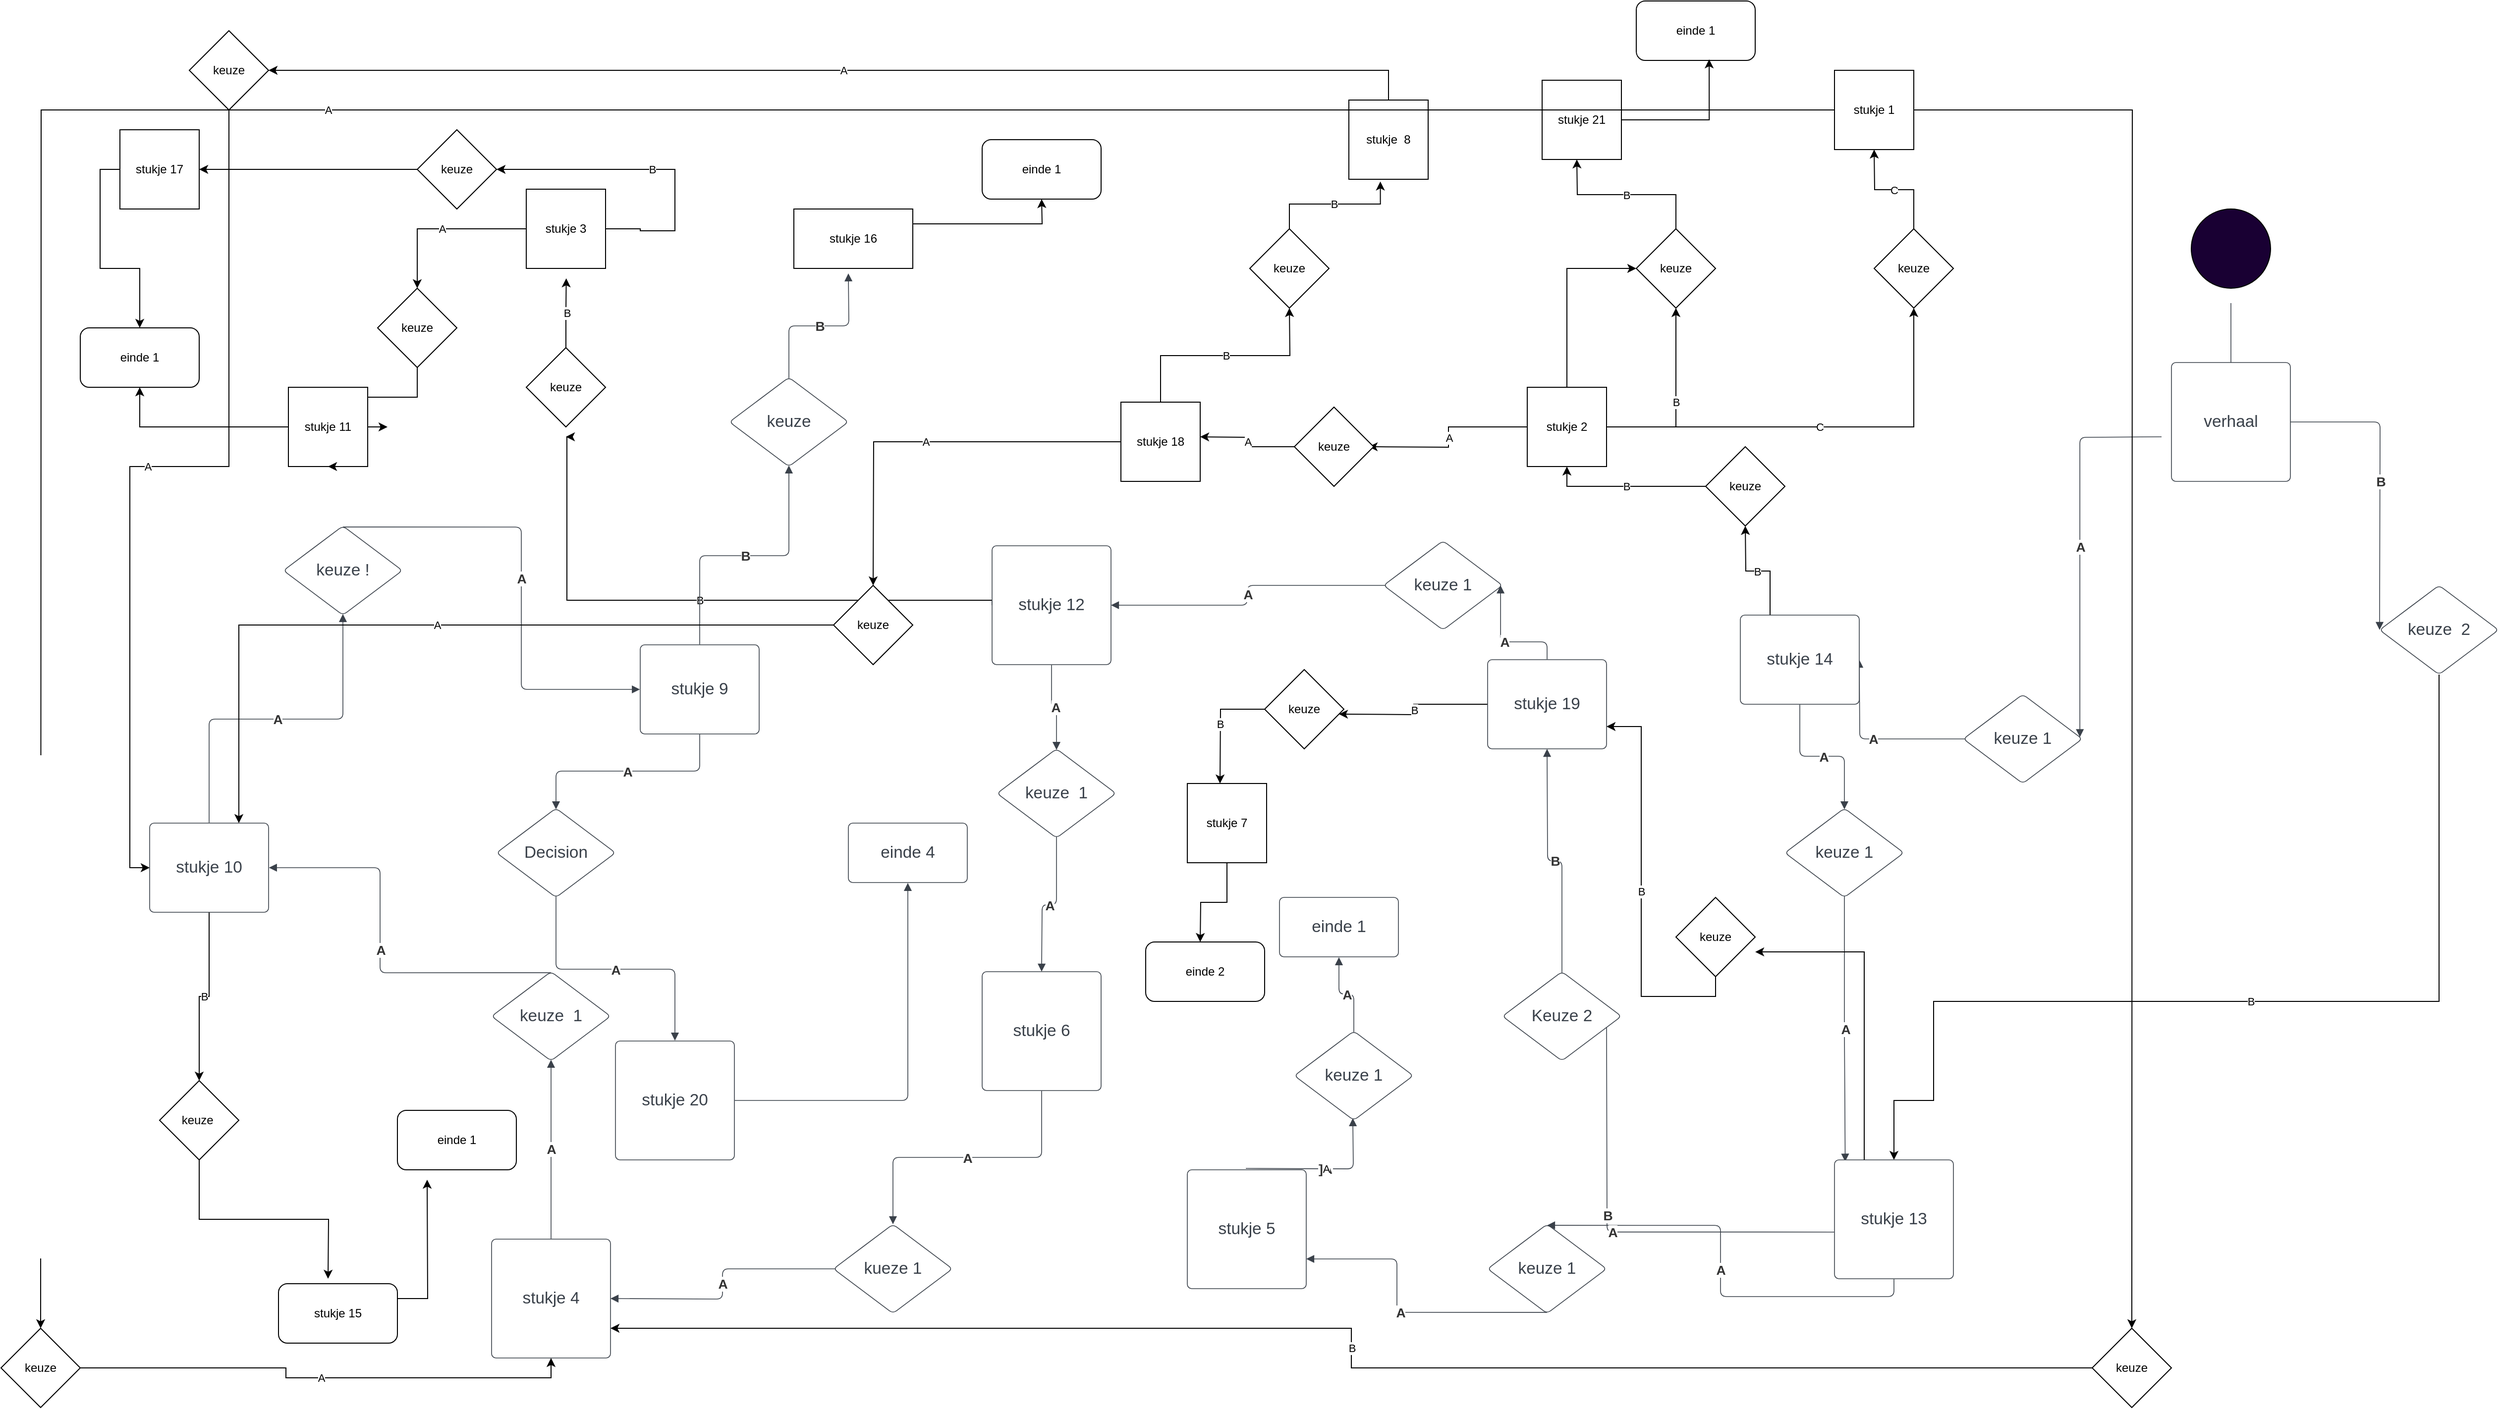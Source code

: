 <mxfile version="22.0.0" type="device">
  <diagram name="Pagina-1" id="ya_7yQ8SjCGvHzolVoW0">
    <mxGraphModel dx="3742" dy="1885" grid="1" gridSize="10" guides="1" tooltips="1" connect="1" arrows="1" fold="1" page="1" pageScale="1" pageWidth="827" pageHeight="1169" math="0" shadow="0">
      <root>
        <mxCell id="0" />
        <mxCell id="1" parent="0" />
        <mxCell id="1xUAOlAyo5ewjbXZ68zH-1" value="" style="html=1;jettySize=18;whiteSpace=wrap;fontSize=13;strokeColor=#3a414a;strokeOpacity=100;strokeWidth=0.8;rounded=1;arcSize=12;edgeStyle=orthogonalEdgeStyle;startArrow=none;endArrow=block;endFill=1;exitX=0.5;exitY=1.003;exitPerimeter=0;lucidId=bcqyl9.iskaO;" edge="1" parent="1">
          <mxGeometry width="100" height="100" relative="1" as="geometry">
            <Array as="points" />
            <mxPoint x="-180" y="-45" as="sourcePoint" />
            <mxPoint x="-180" y="60" as="targetPoint" />
          </mxGeometry>
        </mxCell>
        <mxCell id="1xUAOlAyo5ewjbXZ68zH-2" value="verhaal" style="html=1;overflow=block;blockSpacing=1;whiteSpace=wrap;fontSize=16.7;fontColor=#3a414a;spacing=3.8;strokeColor=#3a414a;strokeOpacity=100;rounded=1;absoluteArcSize=1;arcSize=9;strokeWidth=0.8;lucidId=ocqyJn3F6lCA;" vertex="1" parent="1">
          <mxGeometry x="-240" y="15" width="120" height="120" as="geometry" />
        </mxCell>
        <mxCell id="1xUAOlAyo5ewjbXZ68zH-3" value="keuze 1" style="html=1;overflow=block;blockSpacing=1;whiteSpace=wrap;rhombus;fontSize=16.7;fontColor=#3a414a;spacing=3.8;strokeColor=#3a414a;strokeOpacity=100;rounded=1;absoluteArcSize=1;arcSize=9;strokeWidth=0.8;lucidId=wfqyUvR9I4a2;" vertex="1" parent="1">
          <mxGeometry x="-450" y="350" width="120" height="90" as="geometry" />
        </mxCell>
        <mxCell id="1xUAOlAyo5ewjbXZ68zH-4" value="" style="html=1;jettySize=18;whiteSpace=wrap;fontSize=13;strokeColor=#3a414a;strokeOpacity=100;strokeWidth=0.8;rounded=1;arcSize=12;edgeStyle=orthogonalEdgeStyle;startArrow=none;endArrow=block;endFill=1;entryX=0.98;entryY=0.48;entryPerimeter=0;lucidId=FfqyhGKc23Kv;" edge="1" parent="1" target="1xUAOlAyo5ewjbXZ68zH-3">
          <mxGeometry width="100" height="100" relative="1" as="geometry">
            <Array as="points" />
            <mxPoint x="-250" y="90" as="sourcePoint" />
          </mxGeometry>
        </mxCell>
        <mxCell id="1xUAOlAyo5ewjbXZ68zH-5" value="A" style="text;html=1;resizable=0;labelBackgroundColor=default;align=center;verticalAlign=middle;fontStyle=1;fontColor=#333333;fontSize=13.3;" vertex="1" parent="1xUAOlAyo5ewjbXZ68zH-4">
          <mxGeometry relative="1" as="geometry" />
        </mxCell>
        <mxCell id="1xUAOlAyo5ewjbXZ68zH-6" value="B" style="edgeStyle=orthogonalEdgeStyle;rounded=0;orthogonalLoop=1;jettySize=auto;html=1;exitX=0.5;exitY=1;exitDx=0;exitDy=0;" edge="1" parent="1" source="1xUAOlAyo5ewjbXZ68zH-7" target="1xUAOlAyo5ewjbXZ68zH-19">
          <mxGeometry relative="1" as="geometry">
            <mxPoint x="-550" y="760" as="targetPoint" />
            <Array as="points">
              <mxPoint x="30" y="660" />
              <mxPoint x="-480" y="660" />
              <mxPoint x="-480" y="760" />
              <mxPoint x="-520" y="760" />
            </Array>
          </mxGeometry>
        </mxCell>
        <mxCell id="1xUAOlAyo5ewjbXZ68zH-7" value="keuze  2" style="html=1;overflow=block;blockSpacing=1;whiteSpace=wrap;rhombus;fontSize=16.7;fontColor=#3a414a;spacing=3.8;strokeColor=#3a414a;strokeOpacity=100;rounded=1;absoluteArcSize=1;arcSize=9;strokeWidth=0.8;lucidId=UfqyomYAim_T;" vertex="1" parent="1">
          <mxGeometry x="-30" y="240" width="120" height="90" as="geometry" />
        </mxCell>
        <mxCell id="1xUAOlAyo5ewjbXZ68zH-8" value="" style="html=1;jettySize=18;whiteSpace=wrap;fontSize=13;strokeColor=#3a414a;strokeOpacity=100;strokeWidth=0.8;rounded=1;arcSize=12;edgeStyle=orthogonalEdgeStyle;startArrow=none;endArrow=block;endFill=1;lucidId=dgqySJ0PehNO;exitX=1;exitY=0.5;exitDx=0;exitDy=0;" edge="1" parent="1" source="1xUAOlAyo5ewjbXZ68zH-2">
          <mxGeometry width="100" height="100" relative="1" as="geometry">
            <Array as="points" />
            <mxPoint x="-30" y="285" as="targetPoint" />
            <mxPoint x="-130" y="260" as="sourcePoint" />
          </mxGeometry>
        </mxCell>
        <mxCell id="1xUAOlAyo5ewjbXZ68zH-9" value="B" style="text;html=1;resizable=0;labelBackgroundColor=default;align=center;verticalAlign=middle;fontStyle=1;fontColor=#333333;fontSize=13.3;" vertex="1" parent="1xUAOlAyo5ewjbXZ68zH-8">
          <mxGeometry relative="1" as="geometry" />
        </mxCell>
        <mxCell id="1xUAOlAyo5ewjbXZ68zH-10" value="" style="html=1;jettySize=18;whiteSpace=wrap;fontSize=13;strokeColor=#3a414a;strokeOpacity=100;strokeWidth=0.8;rounded=1;arcSize=12;edgeStyle=orthogonalEdgeStyle;startArrow=none;endArrow=block;endFill=1;exitX=0.016;exitY=0.5;exitPerimeter=0;lucidId=pkqyWZ7zVQ~e;" edge="1" parent="1" source="1xUAOlAyo5ewjbXZ68zH-3">
          <mxGeometry width="100" height="100" relative="1" as="geometry">
            <Array as="points" />
            <mxPoint x="-555" y="315" as="targetPoint" />
          </mxGeometry>
        </mxCell>
        <mxCell id="1xUAOlAyo5ewjbXZ68zH-11" value="A" style="text;html=1;resizable=0;labelBackgroundColor=default;align=center;verticalAlign=middle;fontStyle=1;fontColor=#333333;fontSize=13.3;" vertex="1" parent="1xUAOlAyo5ewjbXZ68zH-10">
          <mxGeometry relative="1" as="geometry" />
        </mxCell>
        <mxCell id="1xUAOlAyo5ewjbXZ68zH-12" value="B" style="edgeStyle=orthogonalEdgeStyle;rounded=0;orthogonalLoop=1;jettySize=auto;html=1;exitX=0.25;exitY=0;exitDx=0;exitDy=0;" edge="1" parent="1" source="1xUAOlAyo5ewjbXZ68zH-13">
          <mxGeometry relative="1" as="geometry">
            <mxPoint x="-670.0" y="180" as="targetPoint" />
          </mxGeometry>
        </mxCell>
        <mxCell id="1xUAOlAyo5ewjbXZ68zH-13" value="stukje 14" style="html=1;overflow=block;blockSpacing=1;whiteSpace=wrap;fontSize=16.7;fontColor=#3a414a;spacing=9;strokeColor=#3a414a;strokeOpacity=100;rounded=1;absoluteArcSize=1;arcSize=9;strokeWidth=0.8;lucidId=Ckqy3rW~1UQE;" vertex="1" parent="1">
          <mxGeometry x="-675" y="270" width="120" height="90" as="geometry" />
        </mxCell>
        <mxCell id="1xUAOlAyo5ewjbXZ68zH-14" value="keuze 1" style="html=1;overflow=block;blockSpacing=1;whiteSpace=wrap;rhombus;fontSize=16.7;fontColor=#3a414a;spacing=3.8;strokeColor=#3a414a;strokeOpacity=100;rounded=1;absoluteArcSize=1;arcSize=9;strokeWidth=0.8;lucidId=5lqymia6d.z_;" vertex="1" parent="1">
          <mxGeometry x="-630" y="465" width="120" height="90" as="geometry" />
        </mxCell>
        <mxCell id="1xUAOlAyo5ewjbXZ68zH-15" value="" style="html=1;jettySize=18;whiteSpace=wrap;fontSize=13;strokeColor=#3a414a;strokeOpacity=100;strokeWidth=0.8;rounded=1;arcSize=12;edgeStyle=orthogonalEdgeStyle;startArrow=none;endArrow=block;endFill=1;exitX=0.5;exitY=1.004;exitPerimeter=0;entryX=0.5;entryY=0.012;entryPerimeter=0;lucidId=6lqyVcsRbHTb;" edge="1" parent="1" source="1xUAOlAyo5ewjbXZ68zH-13" target="1xUAOlAyo5ewjbXZ68zH-14">
          <mxGeometry width="100" height="100" relative="1" as="geometry">
            <Array as="points" />
          </mxGeometry>
        </mxCell>
        <mxCell id="1xUAOlAyo5ewjbXZ68zH-16" value="A" style="text;html=1;resizable=0;labelBackgroundColor=default;align=center;verticalAlign=middle;fontStyle=1;fontColor=#333333;fontSize=13.3;" vertex="1" parent="1xUAOlAyo5ewjbXZ68zH-15">
          <mxGeometry relative="1" as="geometry" />
        </mxCell>
        <mxCell id="1xUAOlAyo5ewjbXZ68zH-17" value="" style="html=1;jettySize=18;whiteSpace=wrap;fontSize=13;strokeColor=#3a414a;strokeOpacity=100;strokeWidth=0.8;rounded=1;arcSize=12;edgeStyle=orthogonalEdgeStyle;startArrow=none;endArrow=block;endFill=1;exitX=0.5;exitY=0.988;exitPerimeter=0;lucidId=soqy4SVCS9FR;entryX=0.09;entryY=0.015;entryDx=0;entryDy=0;entryPerimeter=0;" edge="1" parent="1" source="1xUAOlAyo5ewjbXZ68zH-14" target="1xUAOlAyo5ewjbXZ68zH-19">
          <mxGeometry width="100" height="100" relative="1" as="geometry">
            <Array as="points" />
            <mxPoint x="-615" y="690" as="targetPoint" />
          </mxGeometry>
        </mxCell>
        <mxCell id="1xUAOlAyo5ewjbXZ68zH-18" value="A" style="text;html=1;resizable=0;labelBackgroundColor=default;align=center;verticalAlign=middle;fontStyle=1;fontColor=#333333;fontSize=13.3;" vertex="1" parent="1xUAOlAyo5ewjbXZ68zH-17">
          <mxGeometry relative="1" as="geometry" />
        </mxCell>
        <mxCell id="1xUAOlAyo5ewjbXZ68zH-19" value="stukje 13" style="html=1;overflow=block;blockSpacing=1;whiteSpace=wrap;fontSize=16.7;fontColor=#3a414a;spacing=3.8;strokeColor=#3a414a;strokeOpacity=100;rounded=1;absoluteArcSize=1;arcSize=9;strokeWidth=0.8;lucidId=0oqyETSbx66t;" vertex="1" parent="1">
          <mxGeometry x="-580" y="820" width="120" height="120" as="geometry" />
        </mxCell>
        <mxCell id="1xUAOlAyo5ewjbXZ68zH-20" value="keuze 1" style="html=1;overflow=block;blockSpacing=1;whiteSpace=wrap;rhombus;fontSize=16.7;fontColor=#3a414a;spacing=3.8;strokeColor=#3a414a;strokeOpacity=100;rounded=1;absoluteArcSize=1;arcSize=9;strokeWidth=0.8;lucidId=0pqyEdv_2nvN;" vertex="1" parent="1">
          <mxGeometry x="-930" y="885" width="120" height="90" as="geometry" />
        </mxCell>
        <mxCell id="1xUAOlAyo5ewjbXZ68zH-21" value="" style="html=1;jettySize=18;whiteSpace=wrap;fontSize=13;strokeColor=#3a414a;strokeOpacity=100;strokeWidth=0.8;rounded=1;arcSize=12;edgeStyle=orthogonalEdgeStyle;startArrow=none;endArrow=block;endFill=1;exitX=0.5;exitY=1.003;exitPerimeter=0;entryX=0.5;entryY=0.012;entryPerimeter=0;lucidId=7pqynfVprfXK;" edge="1" parent="1" source="1xUAOlAyo5ewjbXZ68zH-19" target="1xUAOlAyo5ewjbXZ68zH-20">
          <mxGeometry width="100" height="100" relative="1" as="geometry">
            <Array as="points" />
          </mxGeometry>
        </mxCell>
        <mxCell id="1xUAOlAyo5ewjbXZ68zH-22" value="A" style="text;html=1;resizable=0;labelBackgroundColor=default;align=center;verticalAlign=middle;fontStyle=1;fontColor=#333333;fontSize=13.3;" vertex="1" parent="1xUAOlAyo5ewjbXZ68zH-21">
          <mxGeometry relative="1" as="geometry" />
        </mxCell>
        <mxCell id="1xUAOlAyo5ewjbXZ68zH-23" value="" style="html=1;jettySize=18;whiteSpace=wrap;fontSize=13;strokeColor=#3a414a;strokeOpacity=100;strokeWidth=0.8;rounded=1;arcSize=12;edgeStyle=orthogonalEdgeStyle;startArrow=none;endArrow=block;endFill=1;exitX=0.5;exitY=0.988;exitPerimeter=0;lucidId=nqqyiSgQH3hL;entryX=1;entryY=0.75;entryDx=0;entryDy=0;" edge="1" parent="1" source="1xUAOlAyo5ewjbXZ68zH-20" target="1xUAOlAyo5ewjbXZ68zH-25">
          <mxGeometry width="100" height="100" relative="1" as="geometry">
            <Array as="points" />
            <mxPoint x="-1035" y="930" as="targetPoint" />
          </mxGeometry>
        </mxCell>
        <mxCell id="1xUAOlAyo5ewjbXZ68zH-24" value="A" style="text;html=1;resizable=0;labelBackgroundColor=default;align=center;verticalAlign=middle;fontStyle=1;fontColor=#333333;fontSize=13.3;" vertex="1" parent="1xUAOlAyo5ewjbXZ68zH-23">
          <mxGeometry relative="1" as="geometry" />
        </mxCell>
        <mxCell id="1xUAOlAyo5ewjbXZ68zH-25" value="stukje 5" style="html=1;overflow=block;blockSpacing=1;whiteSpace=wrap;fontSize=16.7;fontColor=#3a414a;spacing=3.8;strokeColor=#3a414a;strokeOpacity=100;rounded=1;absoluteArcSize=1;arcSize=9;strokeWidth=0.8;lucidId=Cqqyslm6881Q;" vertex="1" parent="1">
          <mxGeometry x="-1233" y="830" width="120" height="120" as="geometry" />
        </mxCell>
        <mxCell id="1xUAOlAyo5ewjbXZ68zH-26" value="" style="html=1;jettySize=18;whiteSpace=wrap;fontSize=13;strokeColor=#3a414a;strokeOpacity=100;strokeWidth=0.8;rounded=1;arcSize=12;edgeStyle=orthogonalEdgeStyle;startArrow=none;endArrow=block;endFill=1;exitX=0.5;exitY=-0.003;exitPerimeter=0;entryX=0.5;entryY=0.988;entryPerimeter=0;lucidId=5tqyItx.HgEx;" edge="1" parent="1">
          <mxGeometry width="100" height="100" relative="1" as="geometry">
            <Array as="points" />
            <mxPoint x="-1174.0" y="828.64" as="sourcePoint" />
            <mxPoint x="-1066.0" y="777.92" as="targetPoint" />
          </mxGeometry>
        </mxCell>
        <mxCell id="1xUAOlAyo5ewjbXZ68zH-27" value="]A" style="text;html=1;resizable=0;labelBackgroundColor=default;align=center;verticalAlign=middle;fontStyle=1;fontColor=#333333;fontSize=13.3;" vertex="1" parent="1xUAOlAyo5ewjbXZ68zH-26">
          <mxGeometry relative="1" as="geometry" />
        </mxCell>
        <mxCell id="1xUAOlAyo5ewjbXZ68zH-151" value="A" style="edgeLabel;html=1;align=center;verticalAlign=middle;resizable=0;points=[];" vertex="1" connectable="0" parent="1xUAOlAyo5ewjbXZ68zH-26">
          <mxGeometry x="0.012" relative="1" as="geometry">
            <mxPoint as="offset" />
          </mxGeometry>
        </mxCell>
        <mxCell id="1xUAOlAyo5ewjbXZ68zH-28" value="keuze 1" style="html=1;overflow=block;blockSpacing=1;whiteSpace=wrap;rhombus;fontSize=16.7;fontColor=#3a414a;spacing=3.8;strokeColor=#3a414a;strokeOpacity=100;rounded=1;absoluteArcSize=1;arcSize=9;strokeWidth=0.8;lucidId=9tqyd1ooxZhh;" vertex="1" parent="1">
          <mxGeometry x="-1125" y="690" width="120" height="90" as="geometry" />
        </mxCell>
        <mxCell id="1xUAOlAyo5ewjbXZ68zH-29" value="" style="html=1;jettySize=18;whiteSpace=wrap;fontSize=13;strokeColor=#3a414a;strokeOpacity=100;strokeWidth=0.8;rounded=1;arcSize=12;edgeStyle=orthogonalEdgeStyle;startArrow=none;endArrow=block;endFill=1;exitX=0.5;exitY=0.012;exitPerimeter=0;entryX=0.5;entryY=1.006;entryPerimeter=0;lucidId=euqyrG8swBj_;" edge="1" parent="1" source="1xUAOlAyo5ewjbXZ68zH-28" target="1xUAOlAyo5ewjbXZ68zH-31">
          <mxGeometry width="100" height="100" relative="1" as="geometry">
            <Array as="points" />
          </mxGeometry>
        </mxCell>
        <mxCell id="1xUAOlAyo5ewjbXZ68zH-30" value="A" style="text;html=1;resizable=0;labelBackgroundColor=default;align=center;verticalAlign=middle;fontStyle=1;fontColor=#333333;fontSize=13.3;" vertex="1" parent="1xUAOlAyo5ewjbXZ68zH-29">
          <mxGeometry relative="1" as="geometry" />
        </mxCell>
        <mxCell id="1xUAOlAyo5ewjbXZ68zH-31" value="einde 1" style="html=1;overflow=block;blockSpacing=1;whiteSpace=wrap;fontSize=16.7;fontColor=#3a414a;spacing=3.8;strokeColor=#3a414a;strokeOpacity=100;rounded=1;absoluteArcSize=1;arcSize=9;strokeWidth=0.8;lucidId=4uqyJua_Th5p;" vertex="1" parent="1">
          <mxGeometry x="-1140" y="555" width="120" height="60" as="geometry" />
        </mxCell>
        <mxCell id="1xUAOlAyo5ewjbXZ68zH-32" value="" style="html=1;jettySize=18;whiteSpace=wrap;fontSize=13;strokeColor=#3a414a;strokeOpacity=100;strokeWidth=0.8;rounded=1;arcSize=12;edgeStyle=orthogonalEdgeStyle;startArrow=none;endArrow=block;endFill=1;exitX=-0.003;exitY=0.607;exitPerimeter=0;lucidId=mxqyjFNfmNjj;" edge="1" parent="1" source="1xUAOlAyo5ewjbXZ68zH-19">
          <mxGeometry width="100" height="100" relative="1" as="geometry">
            <Array as="points" />
            <mxPoint x="-810" y="675" as="targetPoint" />
          </mxGeometry>
        </mxCell>
        <mxCell id="1xUAOlAyo5ewjbXZ68zH-33" value="A" style="text;html=1;resizable=0;labelBackgroundColor=default;align=center;verticalAlign=middle;fontStyle=1;fontColor=#333333;fontSize=13.3;" vertex="1" parent="1xUAOlAyo5ewjbXZ68zH-32">
          <mxGeometry relative="1" as="geometry" />
        </mxCell>
        <mxCell id="1xUAOlAyo5ewjbXZ68zH-34" value="B" style="text;html=1;resizable=0;labelBackgroundColor=default;align=center;verticalAlign=middle;fontStyle=1;fontColor=#333333;fontSize=13.3;" vertex="1" parent="1xUAOlAyo5ewjbXZ68zH-32">
          <mxGeometry x="0.104" relative="1" as="geometry" />
        </mxCell>
        <mxCell id="1xUAOlAyo5ewjbXZ68zH-35" value="Keuze 2" style="html=1;overflow=block;blockSpacing=1;whiteSpace=wrap;rhombus;fontSize=16.7;fontColor=#3a414a;spacing=3.8;strokeColor=#3a414a;strokeOpacity=100;rounded=1;absoluteArcSize=1;arcSize=9;strokeWidth=0.8;lucidId=FxqyI7HjvTtv;" vertex="1" parent="1">
          <mxGeometry x="-915" y="630" width="120" height="90" as="geometry" />
        </mxCell>
        <mxCell id="1xUAOlAyo5ewjbXZ68zH-36" value="" style="html=1;jettySize=18;whiteSpace=wrap;fontSize=13;strokeColor=#3a414a;strokeOpacity=100;strokeWidth=0.8;rounded=1;arcSize=12;edgeStyle=orthogonalEdgeStyle;startArrow=none;endArrow=block;endFill=1;exitX=0.5;exitY=0.012;exitPerimeter=0;lucidId=gyqyC9jV8Bsv;" edge="1" parent="1" source="1xUAOlAyo5ewjbXZ68zH-35">
          <mxGeometry width="100" height="100" relative="1" as="geometry">
            <Array as="points" />
            <mxPoint x="-870" y="405" as="targetPoint" />
          </mxGeometry>
        </mxCell>
        <mxCell id="1xUAOlAyo5ewjbXZ68zH-37" value="B" style="text;html=1;resizable=0;labelBackgroundColor=default;align=center;verticalAlign=middle;fontStyle=1;fontColor=#333333;fontSize=13.3;" vertex="1" parent="1xUAOlAyo5ewjbXZ68zH-36">
          <mxGeometry relative="1" as="geometry" />
        </mxCell>
        <mxCell id="1xUAOlAyo5ewjbXZ68zH-38" value="B" style="edgeStyle=orthogonalEdgeStyle;rounded=0;orthogonalLoop=1;jettySize=auto;html=1;exitX=0;exitY=0.5;exitDx=0;exitDy=0;" edge="1" parent="1" source="1xUAOlAyo5ewjbXZ68zH-39">
          <mxGeometry relative="1" as="geometry">
            <mxPoint x="-1080" y="370" as="targetPoint" />
          </mxGeometry>
        </mxCell>
        <mxCell id="1xUAOlAyo5ewjbXZ68zH-39" value="stukje 19" style="html=1;overflow=block;blockSpacing=1;whiteSpace=wrap;fontSize=16.7;fontColor=#3a414a;spacing=9;strokeColor=#3a414a;strokeOpacity=100;rounded=1;absoluteArcSize=1;arcSize=9;strokeWidth=0.8;lucidId=xyqyg3dVfAH8;" vertex="1" parent="1">
          <mxGeometry x="-930" y="315" width="120" height="90" as="geometry" />
        </mxCell>
        <mxCell id="1xUAOlAyo5ewjbXZ68zH-40" value="keuze 1" style="html=1;overflow=block;blockSpacing=1;whiteSpace=wrap;rhombus;fontSize=16.7;fontColor=#3a414a;spacing=3.8;strokeColor=#3a414a;strokeOpacity=100;rounded=1;absoluteArcSize=1;arcSize=9;strokeWidth=0.8;lucidId=MBqylbGdLxjv;" vertex="1" parent="1">
          <mxGeometry x="-1035" y="195" width="120" height="90" as="geometry" />
        </mxCell>
        <mxCell id="1xUAOlAyo5ewjbXZ68zH-41" value="" style="html=1;jettySize=18;whiteSpace=wrap;fontSize=13;strokeColor=#3a414a;strokeOpacity=100;strokeWidth=0.8;rounded=1;arcSize=12;edgeStyle=orthogonalEdgeStyle;startArrow=none;endArrow=block;endFill=1;exitX=0.5;exitY=-0.004;exitPerimeter=0;entryX=0.984;entryY=0.5;entryPerimeter=0;lucidId=bCqygFlmyzkE;" edge="1" parent="1" source="1xUAOlAyo5ewjbXZ68zH-39" target="1xUAOlAyo5ewjbXZ68zH-40">
          <mxGeometry width="100" height="100" relative="1" as="geometry">
            <Array as="points" />
          </mxGeometry>
        </mxCell>
        <mxCell id="1xUAOlAyo5ewjbXZ68zH-42" value="A" style="text;html=1;resizable=0;labelBackgroundColor=default;align=center;verticalAlign=middle;fontStyle=1;fontColor=#333333;fontSize=13.3;" vertex="1" parent="1xUAOlAyo5ewjbXZ68zH-41">
          <mxGeometry relative="1" as="geometry" />
        </mxCell>
        <mxCell id="1xUAOlAyo5ewjbXZ68zH-43" value="" style="html=1;jettySize=18;whiteSpace=wrap;fontSize=13;strokeColor=#3a414a;strokeOpacity=100;strokeWidth=0.8;rounded=1;arcSize=12;edgeStyle=orthogonalEdgeStyle;startArrow=none;endArrow=block;endFill=1;exitX=0.016;exitY=0.5;exitPerimeter=0;lucidId=uCqymw~wRHAT;" edge="1" parent="1" source="1xUAOlAyo5ewjbXZ68zH-40" target="1xUAOlAyo5ewjbXZ68zH-46">
          <mxGeometry width="100" height="100" relative="1" as="geometry">
            <Array as="points" />
            <mxPoint x="-1260" y="255" as="targetPoint" />
          </mxGeometry>
        </mxCell>
        <mxCell id="1xUAOlAyo5ewjbXZ68zH-44" value="A" style="text;html=1;resizable=0;labelBackgroundColor=default;align=center;verticalAlign=middle;fontStyle=1;fontColor=#333333;fontSize=13.3;" vertex="1" parent="1xUAOlAyo5ewjbXZ68zH-43">
          <mxGeometry relative="1" as="geometry" />
        </mxCell>
        <mxCell id="1xUAOlAyo5ewjbXZ68zH-45" value="B" style="edgeStyle=orthogonalEdgeStyle;rounded=0;orthogonalLoop=1;jettySize=auto;html=1;exitX=0;exitY=0.5;exitDx=0;exitDy=0;" edge="1" parent="1" source="1xUAOlAyo5ewjbXZ68zH-46">
          <mxGeometry relative="1" as="geometry">
            <mxPoint x="-1860" y="90" as="targetPoint" />
            <Array as="points">
              <mxPoint x="-1859" y="255" />
              <mxPoint x="-1859" y="90" />
            </Array>
          </mxGeometry>
        </mxCell>
        <mxCell id="1xUAOlAyo5ewjbXZ68zH-46" value="stukje 12" style="html=1;overflow=block;blockSpacing=1;whiteSpace=wrap;fontSize=16.7;fontColor=#3a414a;spacing=3.8;strokeColor=#3a414a;strokeOpacity=100;rounded=1;absoluteArcSize=1;arcSize=9;strokeWidth=0.8;lucidId=ECqyvHGnhoqI;" vertex="1" parent="1">
          <mxGeometry x="-1430" y="200" width="120" height="120" as="geometry" />
        </mxCell>
        <mxCell id="1xUAOlAyo5ewjbXZ68zH-47" value="" style="html=1;jettySize=18;whiteSpace=wrap;fontSize=13;strokeColor=#3a414a;strokeOpacity=100;strokeWidth=0.8;rounded=1;arcSize=12;edgeStyle=orthogonalEdgeStyle;startArrow=none;endArrow=block;endFill=1;exitX=0.5;exitY=1.003;exitPerimeter=0;entryX=0.5;entryY=0.012;entryPerimeter=0;lucidId=KGqyDadXHcoP;" edge="1" parent="1" source="1xUAOlAyo5ewjbXZ68zH-46" target="1xUAOlAyo5ewjbXZ68zH-49">
          <mxGeometry width="100" height="100" relative="1" as="geometry">
            <Array as="points" />
          </mxGeometry>
        </mxCell>
        <mxCell id="1xUAOlAyo5ewjbXZ68zH-48" value="A" style="text;html=1;resizable=0;labelBackgroundColor=default;align=center;verticalAlign=middle;fontStyle=1;fontColor=#333333;fontSize=13.3;" vertex="1" parent="1xUAOlAyo5ewjbXZ68zH-47">
          <mxGeometry relative="1" as="geometry" />
        </mxCell>
        <mxCell id="1xUAOlAyo5ewjbXZ68zH-49" value="keuze  1" style="html=1;overflow=block;blockSpacing=1;whiteSpace=wrap;rhombus;fontSize=16.7;fontColor=#3a414a;spacing=3.8;strokeColor=#3a414a;strokeOpacity=100;rounded=1;absoluteArcSize=1;arcSize=9;strokeWidth=0.8;lucidId=1Hqyy9vB2rcx;" vertex="1" parent="1">
          <mxGeometry x="-1425" y="405" width="120" height="90" as="geometry" />
        </mxCell>
        <mxCell id="1xUAOlAyo5ewjbXZ68zH-50" value="" style="html=1;jettySize=18;whiteSpace=wrap;fontSize=13;strokeColor=#3a414a;strokeOpacity=100;strokeWidth=0.8;rounded=1;arcSize=12;edgeStyle=orthogonalEdgeStyle;startArrow=none;endArrow=block;endFill=1;exitX=0.5;exitY=0.988;exitPerimeter=0;lucidId=zJqylb.fU.H8;" edge="1" parent="1" source="1xUAOlAyo5ewjbXZ68zH-49">
          <mxGeometry width="100" height="100" relative="1" as="geometry">
            <Array as="points" />
            <mxPoint x="-1380" y="630" as="targetPoint" />
          </mxGeometry>
        </mxCell>
        <mxCell id="1xUAOlAyo5ewjbXZ68zH-51" value="A" style="text;html=1;resizable=0;labelBackgroundColor=default;align=center;verticalAlign=middle;fontStyle=1;fontColor=#333333;fontSize=13.3;" vertex="1" parent="1xUAOlAyo5ewjbXZ68zH-50">
          <mxGeometry relative="1" as="geometry" />
        </mxCell>
        <mxCell id="1xUAOlAyo5ewjbXZ68zH-52" value="stukje 6" style="html=1;overflow=block;blockSpacing=1;whiteSpace=wrap;fontSize=16.7;fontColor=#3a414a;spacing=3.8;strokeColor=#3a414a;strokeOpacity=100;rounded=1;absoluteArcSize=1;arcSize=9;strokeWidth=0.8;lucidId=RJqydYj2x6m_;" vertex="1" parent="1">
          <mxGeometry x="-1440" y="630" width="120" height="120" as="geometry" />
        </mxCell>
        <mxCell id="1xUAOlAyo5ewjbXZ68zH-53" value="" style="html=1;jettySize=18;whiteSpace=wrap;fontSize=13;strokeColor=#3a414a;strokeOpacity=100;strokeWidth=0.8;rounded=1;arcSize=12;edgeStyle=orthogonalEdgeStyle;startArrow=none;endArrow=block;endFill=1;exitX=0.5;exitY=1.003;exitPerimeter=0;lucidId=vLqywnhsMXsI;entryX=0.5;entryY=0;entryDx=0;entryDy=0;" edge="1" parent="1" source="1xUAOlAyo5ewjbXZ68zH-52" target="1xUAOlAyo5ewjbXZ68zH-55">
          <mxGeometry width="100" height="100" relative="1" as="geometry">
            <Array as="points" />
            <mxPoint x="-1560" y="900" as="targetPoint" />
          </mxGeometry>
        </mxCell>
        <mxCell id="1xUAOlAyo5ewjbXZ68zH-54" value="A" style="text;html=1;resizable=0;labelBackgroundColor=default;align=center;verticalAlign=middle;fontStyle=1;fontColor=#333333;fontSize=13.3;" vertex="1" parent="1xUAOlAyo5ewjbXZ68zH-53">
          <mxGeometry relative="1" as="geometry" />
        </mxCell>
        <mxCell id="1xUAOlAyo5ewjbXZ68zH-55" value="kueze 1" style="html=1;overflow=block;blockSpacing=1;whiteSpace=wrap;rhombus;fontSize=16.7;fontColor=#3a414a;spacing=3.8;strokeColor=#3a414a;strokeOpacity=100;rounded=1;absoluteArcSize=1;arcSize=9;strokeWidth=0.8;lucidId=yMqyBDyF7gK0;" vertex="1" parent="1">
          <mxGeometry x="-1590" y="885" width="120" height="90" as="geometry" />
        </mxCell>
        <mxCell id="1xUAOlAyo5ewjbXZ68zH-56" value="" style="html=1;jettySize=18;whiteSpace=wrap;fontSize=13.3;fontColor=#333333;fontStyle=1;strokeColor=#3a414a;strokeOpacity=100;strokeWidth=0.8;rounded=1;arcSize=12;edgeStyle=orthogonalEdgeStyle;startArrow=none;endArrow=block;endFill=1;exitX=0.016;exitY=0.5;exitPerimeter=0;lucidId=UMqyfaUuqy1s;" edge="1" parent="1" source="1xUAOlAyo5ewjbXZ68zH-55">
          <mxGeometry width="100" height="100" relative="1" as="geometry">
            <Array as="points" />
            <mxPoint x="-1815" y="960" as="targetPoint" />
          </mxGeometry>
        </mxCell>
        <mxCell id="1xUAOlAyo5ewjbXZ68zH-57" value="A" style="text;html=1;resizable=0;labelBackgroundColor=default;align=center;verticalAlign=middle;fontStyle=1;fontColor=#333333;fontSize=13.3;" vertex="1" parent="1xUAOlAyo5ewjbXZ68zH-56">
          <mxGeometry relative="1" as="geometry" />
        </mxCell>
        <mxCell id="1xUAOlAyo5ewjbXZ68zH-58" value="stukje 4" style="html=1;overflow=block;blockSpacing=1;whiteSpace=wrap;fontSize=16.7;fontColor=#3a414a;spacing=3.8;strokeColor=#3a414a;strokeOpacity=100;rounded=1;absoluteArcSize=1;arcSize=9;strokeWidth=0.8;lucidId=oNqy2Hlrc5KD;" vertex="1" parent="1">
          <mxGeometry x="-1935" y="900" width="120" height="120" as="geometry" />
        </mxCell>
        <mxCell id="1xUAOlAyo5ewjbXZ68zH-59" value="" style="html=1;jettySize=18;whiteSpace=wrap;fontSize=13;strokeColor=#3a414a;strokeOpacity=100;strokeWidth=0.8;rounded=1;arcSize=12;edgeStyle=orthogonalEdgeStyle;startArrow=none;endArrow=block;endFill=1;exitX=0.5;exitY=-0.003;exitPerimeter=0;entryX=0.5;entryY=0.988;entryPerimeter=0;lucidId=ISqyaTMn~58A;" edge="1" parent="1" source="1xUAOlAyo5ewjbXZ68zH-58" target="1xUAOlAyo5ewjbXZ68zH-61">
          <mxGeometry width="100" height="100" relative="1" as="geometry">
            <Array as="points" />
          </mxGeometry>
        </mxCell>
        <mxCell id="1xUAOlAyo5ewjbXZ68zH-60" value="A" style="text;html=1;resizable=0;labelBackgroundColor=default;align=center;verticalAlign=middle;fontStyle=1;fontColor=#333333;fontSize=13.3;" vertex="1" parent="1xUAOlAyo5ewjbXZ68zH-59">
          <mxGeometry relative="1" as="geometry" />
        </mxCell>
        <mxCell id="1xUAOlAyo5ewjbXZ68zH-61" value="keuze  1" style="html=1;overflow=block;blockSpacing=1;whiteSpace=wrap;rhombus;fontSize=16.7;fontColor=#3a414a;spacing=3.8;strokeColor=#3a414a;strokeOpacity=100;rounded=1;absoluteArcSize=1;arcSize=9;strokeWidth=0.8;lucidId=WSqyultQLF~w;" vertex="1" parent="1">
          <mxGeometry x="-1935" y="630" width="120" height="90" as="geometry" />
        </mxCell>
        <mxCell id="1xUAOlAyo5ewjbXZ68zH-62" value="B" style="edgeStyle=orthogonalEdgeStyle;rounded=0;orthogonalLoop=1;jettySize=auto;html=1;exitX=0.5;exitY=1;exitDx=0;exitDy=0;entryX=0.5;entryY=0;entryDx=0;entryDy=0;" edge="1" parent="1" source="1xUAOlAyo5ewjbXZ68zH-63" target="1xUAOlAyo5ewjbXZ68zH-90">
          <mxGeometry relative="1" as="geometry">
            <mxPoint x="-2110" y="760" as="targetPoint" />
          </mxGeometry>
        </mxCell>
        <mxCell id="1xUAOlAyo5ewjbXZ68zH-63" value="stukje 10" style="html=1;overflow=block;blockSpacing=1;whiteSpace=wrap;fontSize=16.7;fontColor=#3a414a;spacing=9;strokeColor=#3a414a;strokeOpacity=100;rounded=1;absoluteArcSize=1;arcSize=9;strokeWidth=0.8;lucidId=jTqy.iJDyMWF;" vertex="1" parent="1">
          <mxGeometry x="-2280" y="480" width="120" height="90" as="geometry" />
        </mxCell>
        <mxCell id="1xUAOlAyo5ewjbXZ68zH-64" value="" style="html=1;jettySize=18;whiteSpace=wrap;fontSize=13.3;fontColor=#333333;fontStyle=1;strokeColor=#3a414a;strokeOpacity=100;strokeWidth=0.8;rounded=1;arcSize=12;edgeStyle=orthogonalEdgeStyle;startArrow=none;endArrow=block;endFill=1;exitX=0.5;exitY=0.012;exitPerimeter=0;entryX=1.003;entryY=0.5;entryPerimeter=0;lucidId=mTqyKTO~tyni;" edge="1" parent="1" source="1xUAOlAyo5ewjbXZ68zH-61" target="1xUAOlAyo5ewjbXZ68zH-63">
          <mxGeometry width="100" height="100" relative="1" as="geometry">
            <Array as="points" />
          </mxGeometry>
        </mxCell>
        <mxCell id="1xUAOlAyo5ewjbXZ68zH-65" value="A" style="text;html=1;resizable=0;labelBackgroundColor=default;align=center;verticalAlign=middle;fontStyle=1;fontColor=#333333;fontSize=13.3;" vertex="1" parent="1xUAOlAyo5ewjbXZ68zH-64">
          <mxGeometry relative="1" as="geometry" />
        </mxCell>
        <mxCell id="1xUAOlAyo5ewjbXZ68zH-66" value="" style="html=1;jettySize=18;whiteSpace=wrap;fontSize=13;strokeColor=#3a414a;strokeOpacity=100;strokeWidth=0.8;rounded=1;arcSize=12;edgeStyle=orthogonalEdgeStyle;startArrow=none;endArrow=block;endFill=1;exitX=0.5;exitY=-0.004;exitPerimeter=0;entryX=0.5;entryY=0.988;entryPerimeter=0;lucidId=ZTqyhAtfO81g;" edge="1" parent="1" source="1xUAOlAyo5ewjbXZ68zH-63" target="1xUAOlAyo5ewjbXZ68zH-68">
          <mxGeometry width="100" height="100" relative="1" as="geometry">
            <Array as="points" />
          </mxGeometry>
        </mxCell>
        <mxCell id="1xUAOlAyo5ewjbXZ68zH-67" value="A" style="text;html=1;resizable=0;labelBackgroundColor=default;align=center;verticalAlign=middle;fontStyle=1;fontColor=#333333;fontSize=13.3;" vertex="1" parent="1xUAOlAyo5ewjbXZ68zH-66">
          <mxGeometry relative="1" as="geometry" />
        </mxCell>
        <mxCell id="1xUAOlAyo5ewjbXZ68zH-68" value="keuze !" style="html=1;overflow=block;blockSpacing=1;whiteSpace=wrap;rhombus;fontSize=16.7;fontColor=#3a414a;spacing=3.8;strokeColor=#3a414a;strokeOpacity=100;rounded=1;absoluteArcSize=1;arcSize=9;strokeWidth=0.8;lucidId=CUqy1aUx1uF1;" vertex="1" parent="1">
          <mxGeometry x="-2145" y="180" width="120" height="90" as="geometry" />
        </mxCell>
        <mxCell id="1xUAOlAyo5ewjbXZ68zH-69" value="" style="html=1;jettySize=18;whiteSpace=wrap;fontSize=13;strokeColor=#3a414a;strokeOpacity=100;strokeWidth=0.8;rounded=1;arcSize=12;edgeStyle=orthogonalEdgeStyle;startArrow=none;endArrow=block;endFill=1;exitX=0.5;exitY=0.012;exitPerimeter=0;entryX=-0.003;entryY=0.5;entryPerimeter=0;lucidId=mVqyHT0v~ewW;" edge="1" parent="1" source="1xUAOlAyo5ewjbXZ68zH-68" target="1xUAOlAyo5ewjbXZ68zH-72">
          <mxGeometry width="100" height="100" relative="1" as="geometry">
            <Array as="points" />
          </mxGeometry>
        </mxCell>
        <mxCell id="1xUAOlAyo5ewjbXZ68zH-70" value="A" style="text;html=1;resizable=0;labelBackgroundColor=default;align=center;verticalAlign=middle;fontStyle=1;fontColor=#333333;fontSize=13.3;" vertex="1" parent="1xUAOlAyo5ewjbXZ68zH-69">
          <mxGeometry relative="1" as="geometry" />
        </mxCell>
        <mxCell id="1xUAOlAyo5ewjbXZ68zH-71" style="edgeStyle=orthogonalEdgeStyle;rounded=0;orthogonalLoop=1;jettySize=auto;html=1;exitX=1;exitY=0.25;exitDx=0;exitDy=0;" edge="1" parent="1" source="1xUAOlAyo5ewjbXZ68zH-87">
          <mxGeometry relative="1" as="geometry">
            <mxPoint x="-1380" y="-150" as="targetPoint" />
            <mxPoint x="-1560" y="290" as="sourcePoint" />
          </mxGeometry>
        </mxCell>
        <mxCell id="1xUAOlAyo5ewjbXZ68zH-72" value="stukje 9" style="html=1;overflow=block;blockSpacing=1;whiteSpace=wrap;fontSize=16.7;fontColor=#3a414a;spacing=9;strokeColor=#3a414a;strokeOpacity=100;rounded=1;absoluteArcSize=1;arcSize=9;strokeWidth=0.8;lucidId=kWqyDkxL.KI2;" vertex="1" parent="1">
          <mxGeometry x="-1785" y="300" width="120" height="90" as="geometry" />
        </mxCell>
        <mxCell id="1xUAOlAyo5ewjbXZ68zH-73" value="Decision" style="html=1;overflow=block;blockSpacing=1;whiteSpace=wrap;rhombus;fontSize=16.7;fontColor=#3a414a;spacing=3.8;strokeColor=#3a414a;strokeOpacity=100;rounded=1;absoluteArcSize=1;arcSize=9;strokeWidth=0.8;lucidId=OWqyZwWz876H;" vertex="1" parent="1">
          <mxGeometry x="-1930" y="465" width="120" height="90" as="geometry" />
        </mxCell>
        <mxCell id="1xUAOlAyo5ewjbXZ68zH-74" value="" style="html=1;jettySize=18;whiteSpace=wrap;fontSize=13;strokeColor=#3a414a;strokeOpacity=100;strokeWidth=0.8;rounded=1;arcSize=12;edgeStyle=orthogonalEdgeStyle;startArrow=none;endArrow=block;endFill=1;exitX=0.5;exitY=1.004;exitPerimeter=0;entryX=0.5;entryY=0.012;entryPerimeter=0;lucidId=VWqykFS6CxBO;" edge="1" parent="1" source="1xUAOlAyo5ewjbXZ68zH-72" target="1xUAOlAyo5ewjbXZ68zH-73">
          <mxGeometry width="100" height="100" relative="1" as="geometry">
            <Array as="points" />
          </mxGeometry>
        </mxCell>
        <mxCell id="1xUAOlAyo5ewjbXZ68zH-75" value="A" style="text;html=1;resizable=0;labelBackgroundColor=default;align=center;verticalAlign=middle;fontStyle=1;fontColor=#333333;fontSize=13.3;" vertex="1" parent="1xUAOlAyo5ewjbXZ68zH-74">
          <mxGeometry relative="1" as="geometry" />
        </mxCell>
        <mxCell id="1xUAOlAyo5ewjbXZ68zH-76" value="" style="html=1;jettySize=18;whiteSpace=wrap;fontSize=13;strokeColor=#3a414a;strokeOpacity=100;strokeWidth=0.8;rounded=1;arcSize=12;edgeStyle=orthogonalEdgeStyle;startArrow=none;endArrow=block;endFill=1;exitX=0.5;exitY=0.988;exitPerimeter=0;entryX=0.5;entryY=-0.003;entryPerimeter=0;lucidId=nXqyhXeKFFzh;" edge="1" parent="1" source="1xUAOlAyo5ewjbXZ68zH-73" target="1xUAOlAyo5ewjbXZ68zH-78">
          <mxGeometry width="100" height="100" relative="1" as="geometry">
            <Array as="points" />
          </mxGeometry>
        </mxCell>
        <mxCell id="1xUAOlAyo5ewjbXZ68zH-77" value="A" style="text;html=1;resizable=0;labelBackgroundColor=default;align=center;verticalAlign=middle;fontStyle=1;fontColor=#333333;fontSize=13.3;" vertex="1" parent="1xUAOlAyo5ewjbXZ68zH-76">
          <mxGeometry relative="1" as="geometry" />
        </mxCell>
        <mxCell id="1xUAOlAyo5ewjbXZ68zH-78" value="stukje 20" style="html=1;overflow=block;blockSpacing=1;whiteSpace=wrap;fontSize=16.7;fontColor=#3a414a;spacing=3.8;strokeColor=#3a414a;strokeOpacity=100;rounded=1;absoluteArcSize=1;arcSize=9;strokeWidth=0.8;lucidId=xXqyIZirvXZG;" vertex="1" parent="1">
          <mxGeometry x="-1810" y="700" width="120" height="120" as="geometry" />
        </mxCell>
        <mxCell id="1xUAOlAyo5ewjbXZ68zH-79" value="" style="html=1;jettySize=18;whiteSpace=wrap;fontSize=13;strokeColor=#3a414a;strokeOpacity=100;strokeWidth=0.8;rounded=1;arcSize=12;edgeStyle=orthogonalEdgeStyle;startArrow=none;endArrow=block;endFill=1;exitX=1.003;exitY=0.5;exitPerimeter=0;entryX=0.5;entryY=1.006;entryPerimeter=0;lucidId=7XqySDj-Koed;" edge="1" parent="1" source="1xUAOlAyo5ewjbXZ68zH-78" target="1xUAOlAyo5ewjbXZ68zH-80">
          <mxGeometry width="100" height="100" relative="1" as="geometry">
            <Array as="points" />
          </mxGeometry>
        </mxCell>
        <mxCell id="1xUAOlAyo5ewjbXZ68zH-80" value="einde 4" style="html=1;overflow=block;blockSpacing=1;whiteSpace=wrap;fontSize=16.7;fontColor=#3a414a;spacing=3.8;strokeColor=#3a414a;strokeOpacity=100;rounded=1;absoluteArcSize=1;arcSize=9;strokeWidth=0.8;lucidId=yYqyGdt8caEb;" vertex="1" parent="1">
          <mxGeometry x="-1575" y="480" width="120" height="60" as="geometry" />
        </mxCell>
        <mxCell id="1xUAOlAyo5ewjbXZ68zH-81" value="" style="html=1;jettySize=18;whiteSpace=wrap;fontSize=13;strokeColor=#3a414a;strokeOpacity=100;strokeWidth=0.8;rounded=1;arcSize=12;edgeStyle=orthogonalEdgeStyle;startArrow=none;endArrow=block;endFill=1;exitX=0.5;exitY=-0.004;exitPerimeter=0;entryX=0.5;entryY=0.988;entryPerimeter=0;lucidId=T0qyZPfz5nSt;" edge="1" parent="1" source="1xUAOlAyo5ewjbXZ68zH-72" target="1xUAOlAyo5ewjbXZ68zH-83">
          <mxGeometry width="100" height="100" relative="1" as="geometry">
            <Array as="points" />
          </mxGeometry>
        </mxCell>
        <mxCell id="1xUAOlAyo5ewjbXZ68zH-82" value="B" style="text;html=1;resizable=0;labelBackgroundColor=default;align=center;verticalAlign=middle;fontStyle=1;fontColor=#333333;fontSize=13.3;" vertex="1" parent="1xUAOlAyo5ewjbXZ68zH-81">
          <mxGeometry relative="1" as="geometry" />
        </mxCell>
        <mxCell id="1xUAOlAyo5ewjbXZ68zH-83" value="keuze " style="html=1;overflow=block;blockSpacing=1;whiteSpace=wrap;rhombus;fontSize=16.7;fontColor=#3a414a;spacing=3.8;strokeColor=#3a414a;strokeOpacity=100;rounded=1;absoluteArcSize=1;arcSize=9;strokeWidth=0.8;lucidId=a2qy0F3RoR.l;" vertex="1" parent="1">
          <mxGeometry x="-1695" y="30" width="120" height="90" as="geometry" />
        </mxCell>
        <mxCell id="1xUAOlAyo5ewjbXZ68zH-84" value="" style="html=1;jettySize=18;whiteSpace=wrap;fontSize=13;strokeColor=#3a414a;strokeOpacity=100;strokeWidth=0.8;rounded=1;arcSize=12;edgeStyle=orthogonalEdgeStyle;startArrow=none;endArrow=block;endFill=1;exitX=0.5;exitY=0.012;exitPerimeter=0;lucidId=g2qyBzSFgZGA;" edge="1" parent="1" source="1xUAOlAyo5ewjbXZ68zH-83">
          <mxGeometry width="100" height="100" relative="1" as="geometry">
            <Array as="points" />
            <mxPoint x="-1575" y="-75" as="targetPoint" />
          </mxGeometry>
        </mxCell>
        <mxCell id="1xUAOlAyo5ewjbXZ68zH-85" value="B" style="text;html=1;resizable=0;labelBackgroundColor=default;align=center;verticalAlign=middle;fontStyle=1;fontColor=#333333;fontSize=13.3;" vertex="1" parent="1xUAOlAyo5ewjbXZ68zH-84">
          <mxGeometry relative="1" as="geometry" />
        </mxCell>
        <mxCell id="1xUAOlAyo5ewjbXZ68zH-86" value="" style="ellipse;whiteSpace=wrap;html=1;aspect=fixed;fillColor=#190033;" vertex="1" parent="1">
          <mxGeometry x="-220" y="-140" width="80" height="80" as="geometry" />
        </mxCell>
        <mxCell id="1xUAOlAyo5ewjbXZ68zH-87" value="stukje 16" style="rounded=0;whiteSpace=wrap;html=1;" vertex="1" parent="1">
          <mxGeometry x="-1630" y="-140" width="120" height="60" as="geometry" />
        </mxCell>
        <mxCell id="1xUAOlAyo5ewjbXZ68zH-88" value="einde 1" style="rounded=1;whiteSpace=wrap;html=1;" vertex="1" parent="1">
          <mxGeometry x="-1440" y="-210" width="120" height="60" as="geometry" />
        </mxCell>
        <mxCell id="1xUAOlAyo5ewjbXZ68zH-89" style="edgeStyle=orthogonalEdgeStyle;rounded=0;orthogonalLoop=1;jettySize=auto;html=1;exitX=0.5;exitY=1;exitDx=0;exitDy=0;" edge="1" parent="1" source="1xUAOlAyo5ewjbXZ68zH-90">
          <mxGeometry relative="1" as="geometry">
            <mxPoint x="-2100" y="940" as="targetPoint" />
          </mxGeometry>
        </mxCell>
        <mxCell id="1xUAOlAyo5ewjbXZ68zH-90" value="keuze&amp;nbsp;" style="rhombus;whiteSpace=wrap;html=1;" vertex="1" parent="1">
          <mxGeometry x="-2270" y="740" width="80" height="80" as="geometry" />
        </mxCell>
        <mxCell id="1xUAOlAyo5ewjbXZ68zH-91" style="edgeStyle=orthogonalEdgeStyle;rounded=0;orthogonalLoop=1;jettySize=auto;html=1;exitX=1;exitY=0.25;exitDx=0;exitDy=0;" edge="1" parent="1" source="1xUAOlAyo5ewjbXZ68zH-92">
          <mxGeometry relative="1" as="geometry">
            <mxPoint x="-2000" y="840" as="targetPoint" />
          </mxGeometry>
        </mxCell>
        <mxCell id="1xUAOlAyo5ewjbXZ68zH-92" value="stukje 15" style="rounded=1;whiteSpace=wrap;html=1;" vertex="1" parent="1">
          <mxGeometry x="-2150" y="945" width="120" height="60" as="geometry" />
        </mxCell>
        <mxCell id="1xUAOlAyo5ewjbXZ68zH-93" value="einde 1" style="rounded=1;whiteSpace=wrap;html=1;" vertex="1" parent="1">
          <mxGeometry x="-2030" y="770" width="120" height="60" as="geometry" />
        </mxCell>
        <mxCell id="1xUAOlAyo5ewjbXZ68zH-94" value="B" style="edgeStyle=orthogonalEdgeStyle;rounded=0;orthogonalLoop=1;jettySize=auto;html=1;exitX=0.5;exitY=1;exitDx=0;exitDy=0;entryX=1;entryY=0.75;entryDx=0;entryDy=0;" edge="1" parent="1" source="1xUAOlAyo5ewjbXZ68zH-95" target="1xUAOlAyo5ewjbXZ68zH-39">
          <mxGeometry relative="1" as="geometry">
            <mxPoint x="-210" y="830" as="targetPoint" />
          </mxGeometry>
        </mxCell>
        <mxCell id="1xUAOlAyo5ewjbXZ68zH-95" value="keuze" style="rhombus;whiteSpace=wrap;html=1;" vertex="1" parent="1">
          <mxGeometry x="-740" y="555" width="80" height="80" as="geometry" />
        </mxCell>
        <mxCell id="1xUAOlAyo5ewjbXZ68zH-96" style="edgeStyle=orthogonalEdgeStyle;rounded=0;orthogonalLoop=1;jettySize=auto;html=1;exitX=0.25;exitY=0;exitDx=0;exitDy=0;entryX=1;entryY=0.688;entryDx=0;entryDy=0;entryPerimeter=0;" edge="1" parent="1" source="1xUAOlAyo5ewjbXZ68zH-19" target="1xUAOlAyo5ewjbXZ68zH-95">
          <mxGeometry relative="1" as="geometry" />
        </mxCell>
        <mxCell id="1xUAOlAyo5ewjbXZ68zH-97" value="B" style="edgeStyle=orthogonalEdgeStyle;rounded=0;orthogonalLoop=1;jettySize=auto;html=1;exitX=0;exitY=0.5;exitDx=0;exitDy=0;" edge="1" parent="1" source="1xUAOlAyo5ewjbXZ68zH-98">
          <mxGeometry relative="1" as="geometry">
            <mxPoint x="-1200" y="440" as="targetPoint" />
          </mxGeometry>
        </mxCell>
        <mxCell id="1xUAOlAyo5ewjbXZ68zH-98" value="keuze" style="rhombus;whiteSpace=wrap;html=1;" vertex="1" parent="1">
          <mxGeometry x="-1155" y="325" width="80" height="80" as="geometry" />
        </mxCell>
        <mxCell id="1xUAOlAyo5ewjbXZ68zH-99" style="edgeStyle=orthogonalEdgeStyle;rounded=0;orthogonalLoop=1;jettySize=auto;html=1;exitX=0.5;exitY=1;exitDx=0;exitDy=0;" edge="1" parent="1" source="1xUAOlAyo5ewjbXZ68zH-100">
          <mxGeometry relative="1" as="geometry">
            <mxPoint x="-1220.0" y="600.0" as="targetPoint" />
          </mxGeometry>
        </mxCell>
        <mxCell id="1xUAOlAyo5ewjbXZ68zH-100" value="stukje 7" style="whiteSpace=wrap;html=1;aspect=fixed;" vertex="1" parent="1">
          <mxGeometry x="-1233" y="440" width="80" height="80" as="geometry" />
        </mxCell>
        <mxCell id="1xUAOlAyo5ewjbXZ68zH-101" value="einde 2" style="rounded=1;whiteSpace=wrap;html=1;" vertex="1" parent="1">
          <mxGeometry x="-1275" y="600" width="120" height="60" as="geometry" />
        </mxCell>
        <mxCell id="1xUAOlAyo5ewjbXZ68zH-102" value="B" style="edgeStyle=orthogonalEdgeStyle;rounded=0;orthogonalLoop=1;jettySize=auto;html=1;exitX=0;exitY=0.5;exitDx=0;exitDy=0;entryX=0.5;entryY=1;entryDx=0;entryDy=0;" edge="1" parent="1" source="1xUAOlAyo5ewjbXZ68zH-103" target="1xUAOlAyo5ewjbXZ68zH-108">
          <mxGeometry relative="1" as="geometry">
            <mxPoint x="-760.0" y="190" as="targetPoint" />
          </mxGeometry>
        </mxCell>
        <mxCell id="1xUAOlAyo5ewjbXZ68zH-103" value="keuze" style="rhombus;whiteSpace=wrap;html=1;" vertex="1" parent="1">
          <mxGeometry x="-710" y="100" width="80" height="80" as="geometry" />
        </mxCell>
        <mxCell id="1xUAOlAyo5ewjbXZ68zH-104" value="A" style="edgeStyle=orthogonalEdgeStyle;rounded=0;orthogonalLoop=1;jettySize=auto;html=1;exitX=0;exitY=0.5;exitDx=0;exitDy=0;" edge="1" parent="1" source="1xUAOlAyo5ewjbXZ68zH-108">
          <mxGeometry relative="1" as="geometry">
            <mxPoint x="-1050.0" y="100" as="targetPoint" />
          </mxGeometry>
        </mxCell>
        <mxCell id="1xUAOlAyo5ewjbXZ68zH-105" style="edgeStyle=orthogonalEdgeStyle;rounded=0;orthogonalLoop=1;jettySize=auto;html=1;exitX=0.5;exitY=0;exitDx=0;exitDy=0;entryX=0;entryY=0.5;entryDx=0;entryDy=0;" edge="1" parent="1" source="1xUAOlAyo5ewjbXZ68zH-108" target="1xUAOlAyo5ewjbXZ68zH-123">
          <mxGeometry relative="1" as="geometry">
            <mxPoint x="-849.846" y="-40" as="targetPoint" />
          </mxGeometry>
        </mxCell>
        <mxCell id="1xUAOlAyo5ewjbXZ68zH-106" value="B" style="edgeStyle=orthogonalEdgeStyle;rounded=0;orthogonalLoop=1;jettySize=auto;html=1;" edge="1" parent="1" source="1xUAOlAyo5ewjbXZ68zH-108" target="1xUAOlAyo5ewjbXZ68zH-123">
          <mxGeometry relative="1" as="geometry" />
        </mxCell>
        <mxCell id="1xUAOlAyo5ewjbXZ68zH-107" value="C" style="edgeStyle=orthogonalEdgeStyle;rounded=0;orthogonalLoop=1;jettySize=auto;html=1;exitX=1;exitY=0.5;exitDx=0;exitDy=0;entryX=0.5;entryY=1;entryDx=0;entryDy=0;" edge="1" parent="1" source="1xUAOlAyo5ewjbXZ68zH-108" target="1xUAOlAyo5ewjbXZ68zH-128">
          <mxGeometry relative="1" as="geometry">
            <mxPoint x="-620" y="-60" as="targetPoint" />
          </mxGeometry>
        </mxCell>
        <mxCell id="1xUAOlAyo5ewjbXZ68zH-108" value="stukje 2" style="whiteSpace=wrap;html=1;aspect=fixed;" vertex="1" parent="1">
          <mxGeometry x="-890" y="40" width="80" height="80" as="geometry" />
        </mxCell>
        <mxCell id="1xUAOlAyo5ewjbXZ68zH-109" value="A" style="edgeStyle=orthogonalEdgeStyle;rounded=0;orthogonalLoop=1;jettySize=auto;html=1;exitX=0;exitY=0.5;exitDx=0;exitDy=0;" edge="1" parent="1" source="1xUAOlAyo5ewjbXZ68zH-110">
          <mxGeometry relative="1" as="geometry">
            <mxPoint x="-1220.0" y="90" as="targetPoint" />
          </mxGeometry>
        </mxCell>
        <mxCell id="1xUAOlAyo5ewjbXZ68zH-110" value="keuze" style="rhombus;whiteSpace=wrap;html=1;" vertex="1" parent="1">
          <mxGeometry x="-1125" y="60" width="80" height="80" as="geometry" />
        </mxCell>
        <mxCell id="1xUAOlAyo5ewjbXZ68zH-111" value="A" style="edgeStyle=orthogonalEdgeStyle;rounded=0;orthogonalLoop=1;jettySize=auto;html=1;exitX=0;exitY=0.5;exitDx=0;exitDy=0;" edge="1" parent="1" source="1xUAOlAyo5ewjbXZ68zH-113">
          <mxGeometry relative="1" as="geometry">
            <mxPoint x="-1550" y="240" as="targetPoint" />
          </mxGeometry>
        </mxCell>
        <mxCell id="1xUAOlAyo5ewjbXZ68zH-112" value="B" style="edgeStyle=orthogonalEdgeStyle;rounded=0;orthogonalLoop=1;jettySize=auto;html=1;exitX=0.5;exitY=0;exitDx=0;exitDy=0;" edge="1" parent="1" source="1xUAOlAyo5ewjbXZ68zH-113">
          <mxGeometry relative="1" as="geometry">
            <mxPoint x="-1130.0" y="-40" as="targetPoint" />
          </mxGeometry>
        </mxCell>
        <mxCell id="1xUAOlAyo5ewjbXZ68zH-113" value="stukje 18" style="whiteSpace=wrap;html=1;aspect=fixed;" vertex="1" parent="1">
          <mxGeometry x="-1300" y="55" width="80" height="80" as="geometry" />
        </mxCell>
        <mxCell id="1xUAOlAyo5ewjbXZ68zH-114" value="A" style="edgeStyle=orthogonalEdgeStyle;rounded=0;orthogonalLoop=1;jettySize=auto;html=1;exitX=0;exitY=0.5;exitDx=0;exitDy=0;entryX=0.75;entryY=0;entryDx=0;entryDy=0;" edge="1" parent="1" source="1xUAOlAyo5ewjbXZ68zH-115" target="1xUAOlAyo5ewjbXZ68zH-63">
          <mxGeometry relative="1" as="geometry" />
        </mxCell>
        <mxCell id="1xUAOlAyo5ewjbXZ68zH-115" value="keuze" style="rhombus;whiteSpace=wrap;html=1;" vertex="1" parent="1">
          <mxGeometry x="-1590" y="240" width="80" height="80" as="geometry" />
        </mxCell>
        <mxCell id="1xUAOlAyo5ewjbXZ68zH-116" value="A" style="edgeStyle=orthogonalEdgeStyle;rounded=0;orthogonalLoop=1;jettySize=auto;html=1;exitX=0.5;exitY=0;exitDx=0;exitDy=0;entryX=1;entryY=0.5;entryDx=0;entryDy=0;" edge="1" parent="1" source="1xUAOlAyo5ewjbXZ68zH-117" target="1xUAOlAyo5ewjbXZ68zH-121">
          <mxGeometry relative="1" as="geometry">
            <mxPoint x="-1990" y="-290" as="targetPoint" />
          </mxGeometry>
        </mxCell>
        <mxCell id="1xUAOlAyo5ewjbXZ68zH-117" value="stukje&amp;nbsp; 8" style="whiteSpace=wrap;html=1;aspect=fixed;" vertex="1" parent="1">
          <mxGeometry x="-1070" y="-250" width="80" height="80" as="geometry" />
        </mxCell>
        <mxCell id="1xUAOlAyo5ewjbXZ68zH-118" value="keuze" style="rhombus;whiteSpace=wrap;html=1;" vertex="1" parent="1">
          <mxGeometry x="-1170" y="-120" width="80" height="80" as="geometry" />
        </mxCell>
        <mxCell id="1xUAOlAyo5ewjbXZ68zH-119" value="B" style="edgeStyle=orthogonalEdgeStyle;rounded=0;orthogonalLoop=1;jettySize=auto;html=1;exitX=0.5;exitY=0;exitDx=0;exitDy=0;entryX=0.397;entryY=1.028;entryDx=0;entryDy=0;entryPerimeter=0;" edge="1" parent="1" source="1xUAOlAyo5ewjbXZ68zH-118" target="1xUAOlAyo5ewjbXZ68zH-117">
          <mxGeometry relative="1" as="geometry" />
        </mxCell>
        <mxCell id="1xUAOlAyo5ewjbXZ68zH-120" value="A" style="edgeStyle=orthogonalEdgeStyle;rounded=0;orthogonalLoop=1;jettySize=auto;html=1;exitX=0.5;exitY=1;exitDx=0;exitDy=0;entryX=0;entryY=0.5;entryDx=0;entryDy=0;" edge="1" parent="1" source="1xUAOlAyo5ewjbXZ68zH-121" target="1xUAOlAyo5ewjbXZ68zH-63">
          <mxGeometry relative="1" as="geometry">
            <mxPoint x="-2210" y="300" as="targetPoint" />
          </mxGeometry>
        </mxCell>
        <mxCell id="1xUAOlAyo5ewjbXZ68zH-121" value="keuze" style="rhombus;whiteSpace=wrap;html=1;" vertex="1" parent="1">
          <mxGeometry x="-2240" y="-320" width="80" height="80" as="geometry" />
        </mxCell>
        <mxCell id="1xUAOlAyo5ewjbXZ68zH-122" value="B" style="edgeStyle=orthogonalEdgeStyle;rounded=0;orthogonalLoop=1;jettySize=auto;html=1;exitX=0.5;exitY=0;exitDx=0;exitDy=0;" edge="1" parent="1" source="1xUAOlAyo5ewjbXZ68zH-123">
          <mxGeometry relative="1" as="geometry">
            <mxPoint x="-840" y="-190" as="targetPoint" />
          </mxGeometry>
        </mxCell>
        <mxCell id="1xUAOlAyo5ewjbXZ68zH-123" value="keuze" style="rhombus;whiteSpace=wrap;html=1;" vertex="1" parent="1">
          <mxGeometry x="-780" y="-120" width="80" height="80" as="geometry" />
        </mxCell>
        <mxCell id="1xUAOlAyo5ewjbXZ68zH-124" value="stukje 21" style="whiteSpace=wrap;html=1;aspect=fixed;" vertex="1" parent="1">
          <mxGeometry x="-875" y="-270" width="80" height="80" as="geometry" />
        </mxCell>
        <mxCell id="1xUAOlAyo5ewjbXZ68zH-125" value="einde 1" style="rounded=1;whiteSpace=wrap;html=1;" vertex="1" parent="1">
          <mxGeometry x="-780" y="-350" width="120" height="60" as="geometry" />
        </mxCell>
        <mxCell id="1xUAOlAyo5ewjbXZ68zH-126" style="edgeStyle=orthogonalEdgeStyle;rounded=0;orthogonalLoop=1;jettySize=auto;html=1;exitX=1;exitY=0.5;exitDx=0;exitDy=0;entryX=0.613;entryY=0.982;entryDx=0;entryDy=0;entryPerimeter=0;" edge="1" parent="1" source="1xUAOlAyo5ewjbXZ68zH-124" target="1xUAOlAyo5ewjbXZ68zH-125">
          <mxGeometry relative="1" as="geometry" />
        </mxCell>
        <mxCell id="1xUAOlAyo5ewjbXZ68zH-127" value="C" style="edgeStyle=orthogonalEdgeStyle;rounded=0;orthogonalLoop=1;jettySize=auto;html=1;exitX=0.5;exitY=0;exitDx=0;exitDy=0;" edge="1" parent="1" source="1xUAOlAyo5ewjbXZ68zH-128">
          <mxGeometry relative="1" as="geometry">
            <mxPoint x="-540" y="-200" as="targetPoint" />
          </mxGeometry>
        </mxCell>
        <mxCell id="1xUAOlAyo5ewjbXZ68zH-128" value="keuze" style="rhombus;whiteSpace=wrap;html=1;" vertex="1" parent="1">
          <mxGeometry x="-540" y="-120" width="80" height="80" as="geometry" />
        </mxCell>
        <mxCell id="1xUAOlAyo5ewjbXZ68zH-129" value="A" style="edgeStyle=orthogonalEdgeStyle;rounded=0;orthogonalLoop=1;jettySize=auto;html=1;exitX=0;exitY=0.5;exitDx=0;exitDy=0;" edge="1" parent="1" source="1xUAOlAyo5ewjbXZ68zH-131">
          <mxGeometry relative="1" as="geometry">
            <mxPoint x="-2390" y="990" as="targetPoint" />
          </mxGeometry>
        </mxCell>
        <mxCell id="1xUAOlAyo5ewjbXZ68zH-130" style="edgeStyle=orthogonalEdgeStyle;rounded=0;orthogonalLoop=1;jettySize=auto;html=1;exitX=1;exitY=0.5;exitDx=0;exitDy=0;" edge="1" parent="1" source="1xUAOlAyo5ewjbXZ68zH-131">
          <mxGeometry relative="1" as="geometry">
            <mxPoint x="-280" y="990" as="targetPoint" />
          </mxGeometry>
        </mxCell>
        <mxCell id="1xUAOlAyo5ewjbXZ68zH-131" value="stukje 1" style="whiteSpace=wrap;html=1;aspect=fixed;" vertex="1" parent="1">
          <mxGeometry x="-580" y="-280" width="80" height="80" as="geometry" />
        </mxCell>
        <mxCell id="1xUAOlAyo5ewjbXZ68zH-132" value="A" style="edgeStyle=orthogonalEdgeStyle;rounded=0;orthogonalLoop=1;jettySize=auto;html=1;exitX=1;exitY=0.5;exitDx=0;exitDy=0;entryX=0.5;entryY=1;entryDx=0;entryDy=0;" edge="1" parent="1" source="1xUAOlAyo5ewjbXZ68zH-133" target="1xUAOlAyo5ewjbXZ68zH-58">
          <mxGeometry relative="1" as="geometry" />
        </mxCell>
        <mxCell id="1xUAOlAyo5ewjbXZ68zH-133" value="keuze" style="rhombus;whiteSpace=wrap;html=1;" vertex="1" parent="1">
          <mxGeometry x="-2430" y="990" width="80" height="80" as="geometry" />
        </mxCell>
        <mxCell id="1xUAOlAyo5ewjbXZ68zH-134" value="B" style="edgeStyle=orthogonalEdgeStyle;rounded=0;orthogonalLoop=1;jettySize=auto;html=1;exitX=0;exitY=0.5;exitDx=0;exitDy=0;entryX=1;entryY=0.75;entryDx=0;entryDy=0;" edge="1" parent="1" source="1xUAOlAyo5ewjbXZ68zH-135" target="1xUAOlAyo5ewjbXZ68zH-58">
          <mxGeometry relative="1" as="geometry" />
        </mxCell>
        <mxCell id="1xUAOlAyo5ewjbXZ68zH-135" value="keuze" style="rhombus;whiteSpace=wrap;html=1;" vertex="1" parent="1">
          <mxGeometry x="-320" y="990" width="80" height="80" as="geometry" />
        </mxCell>
        <mxCell id="1xUAOlAyo5ewjbXZ68zH-136" value="B" style="edgeStyle=orthogonalEdgeStyle;rounded=0;orthogonalLoop=1;jettySize=auto;html=1;exitX=0.5;exitY=0;exitDx=0;exitDy=0;" edge="1" parent="1" source="1xUAOlAyo5ewjbXZ68zH-137">
          <mxGeometry relative="1" as="geometry">
            <mxPoint x="-1859.667" y="-70" as="targetPoint" />
          </mxGeometry>
        </mxCell>
        <mxCell id="1xUAOlAyo5ewjbXZ68zH-137" value="keuze" style="rhombus;whiteSpace=wrap;html=1;" vertex="1" parent="1">
          <mxGeometry x="-1900" width="80" height="80" as="geometry" />
        </mxCell>
        <mxCell id="1xUAOlAyo5ewjbXZ68zH-138" value="B" style="edgeStyle=orthogonalEdgeStyle;rounded=0;orthogonalLoop=1;jettySize=auto;html=1;exitX=1;exitY=0.5;exitDx=0;exitDy=0;entryX=1;entryY=0.5;entryDx=0;entryDy=0;" edge="1" parent="1" source="1xUAOlAyo5ewjbXZ68zH-140" target="1xUAOlAyo5ewjbXZ68zH-147">
          <mxGeometry relative="1" as="geometry">
            <mxPoint x="-1750" y="-119" as="targetPoint" />
            <Array as="points">
              <mxPoint x="-1785" y="-120" />
              <mxPoint x="-1785" y="-118" />
              <mxPoint x="-1750" y="-118" />
              <mxPoint x="-1750" y="-180" />
            </Array>
          </mxGeometry>
        </mxCell>
        <mxCell id="1xUAOlAyo5ewjbXZ68zH-139" value="A" style="edgeStyle=orthogonalEdgeStyle;rounded=0;orthogonalLoop=1;jettySize=auto;html=1;exitX=0;exitY=0.5;exitDx=0;exitDy=0;entryX=0.5;entryY=0;entryDx=0;entryDy=0;" edge="1" parent="1" source="1xUAOlAyo5ewjbXZ68zH-140" target="1xUAOlAyo5ewjbXZ68zH-142">
          <mxGeometry relative="1" as="geometry" />
        </mxCell>
        <mxCell id="1xUAOlAyo5ewjbXZ68zH-140" value="stukje 3" style="whiteSpace=wrap;html=1;aspect=fixed;" vertex="1" parent="1">
          <mxGeometry x="-1900" y="-160" width="80" height="80" as="geometry" />
        </mxCell>
        <mxCell id="1xUAOlAyo5ewjbXZ68zH-141" value="A" style="edgeStyle=orthogonalEdgeStyle;rounded=0;orthogonalLoop=1;jettySize=auto;html=1;exitX=0.5;exitY=1;exitDx=0;exitDy=0;" edge="1" parent="1" source="1xUAOlAyo5ewjbXZ68zH-142">
          <mxGeometry relative="1" as="geometry">
            <mxPoint x="-2040" y="80" as="targetPoint" />
            <Array as="points">
              <mxPoint x="-2010" y="50" />
              <mxPoint x="-2110" y="50" />
              <mxPoint x="-2110" y="80" />
            </Array>
          </mxGeometry>
        </mxCell>
        <mxCell id="1xUAOlAyo5ewjbXZ68zH-142" value="keuze" style="rhombus;whiteSpace=wrap;html=1;" vertex="1" parent="1">
          <mxGeometry x="-2050" y="-60" width="80" height="80" as="geometry" />
        </mxCell>
        <mxCell id="1xUAOlAyo5ewjbXZ68zH-143" style="edgeStyle=orthogonalEdgeStyle;rounded=0;orthogonalLoop=1;jettySize=auto;html=1;exitX=0;exitY=0.5;exitDx=0;exitDy=0;entryX=0.5;entryY=1;entryDx=0;entryDy=0;" edge="1" parent="1" source="1xUAOlAyo5ewjbXZ68zH-144" target="1xUAOlAyo5ewjbXZ68zH-145">
          <mxGeometry relative="1" as="geometry">
            <mxPoint x="-2270" y="90" as="targetPoint" />
          </mxGeometry>
        </mxCell>
        <mxCell id="1xUAOlAyo5ewjbXZ68zH-144" value="stukje 11" style="whiteSpace=wrap;html=1;aspect=fixed;" vertex="1" parent="1">
          <mxGeometry x="-2140" y="40" width="80" height="80" as="geometry" />
        </mxCell>
        <mxCell id="1xUAOlAyo5ewjbXZ68zH-145" value="einde 1" style="rounded=1;whiteSpace=wrap;html=1;" vertex="1" parent="1">
          <mxGeometry x="-2350" y="-20" width="120" height="60" as="geometry" />
        </mxCell>
        <mxCell id="1xUAOlAyo5ewjbXZ68zH-146" style="edgeStyle=orthogonalEdgeStyle;rounded=0;orthogonalLoop=1;jettySize=auto;html=1;exitX=0;exitY=0.5;exitDx=0;exitDy=0;entryX=1;entryY=0.5;entryDx=0;entryDy=0;" edge="1" parent="1" source="1xUAOlAyo5ewjbXZ68zH-147" target="1xUAOlAyo5ewjbXZ68zH-149">
          <mxGeometry relative="1" as="geometry" />
        </mxCell>
        <mxCell id="1xUAOlAyo5ewjbXZ68zH-147" value="keuze" style="rhombus;whiteSpace=wrap;html=1;" vertex="1" parent="1">
          <mxGeometry x="-2010" y="-220" width="80" height="80" as="geometry" />
        </mxCell>
        <mxCell id="1xUAOlAyo5ewjbXZ68zH-148" style="edgeStyle=orthogonalEdgeStyle;rounded=0;orthogonalLoop=1;jettySize=auto;html=1;exitX=0;exitY=0.5;exitDx=0;exitDy=0;entryX=0.5;entryY=0;entryDx=0;entryDy=0;" edge="1" parent="1" source="1xUAOlAyo5ewjbXZ68zH-149" target="1xUAOlAyo5ewjbXZ68zH-145">
          <mxGeometry relative="1" as="geometry" />
        </mxCell>
        <mxCell id="1xUAOlAyo5ewjbXZ68zH-149" value="stukje 17" style="whiteSpace=wrap;html=1;aspect=fixed;" vertex="1" parent="1">
          <mxGeometry x="-2310" y="-220" width="80" height="80" as="geometry" />
        </mxCell>
        <mxCell id="1xUAOlAyo5ewjbXZ68zH-150" style="edgeStyle=orthogonalEdgeStyle;rounded=0;orthogonalLoop=1;jettySize=auto;html=1;exitX=0.75;exitY=1;exitDx=0;exitDy=0;entryX=0.5;entryY=1;entryDx=0;entryDy=0;" edge="1" parent="1" source="1xUAOlAyo5ewjbXZ68zH-144" target="1xUAOlAyo5ewjbXZ68zH-144">
          <mxGeometry relative="1" as="geometry" />
        </mxCell>
      </root>
    </mxGraphModel>
  </diagram>
</mxfile>
